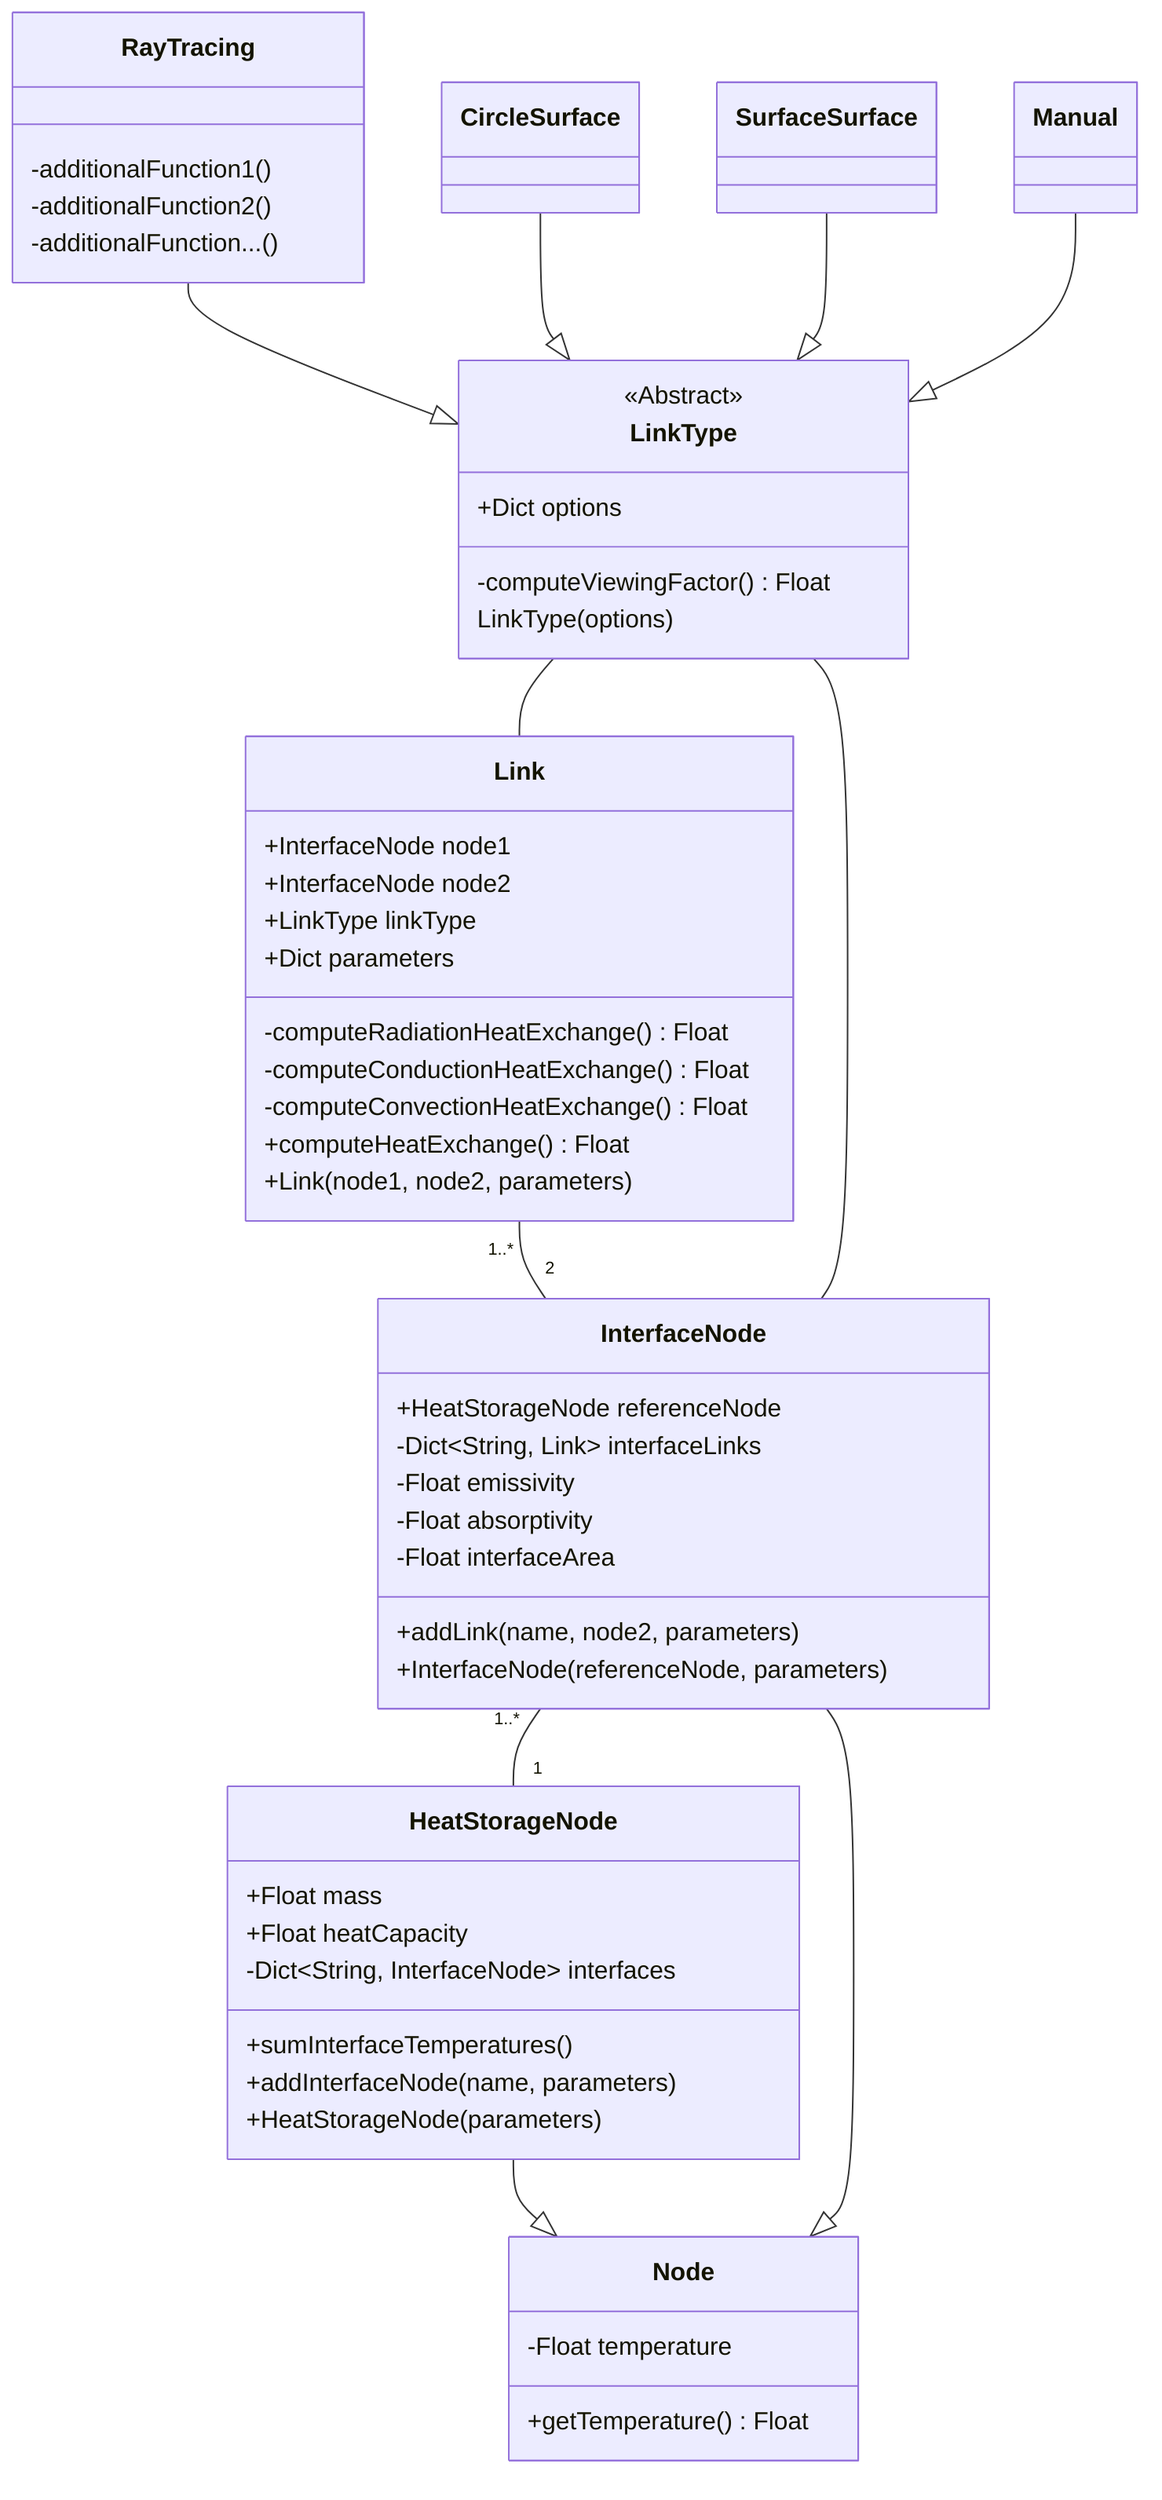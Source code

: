 classDiagram


class Node {
    -Float temperature
    +getTemperature() Float
}

class HeatStorageNode {
    +Float mass
    +Float heatCapacity
    -Dict~String, InterfaceNode~ interfaces
    +sumInterfaceTemperatures()
    +addInterfaceNode(name, parameters)
    +HeatStorageNode(parameters)
}

class InterfaceNode {
    +HeatStorageNode referenceNode
    -Dict~String, Link~ interfaceLinks
    -Float emissivity
    -Float absorptivity
    -Float interfaceArea
    +addLink(name, node2, parameters)
    +InterfaceNode(referenceNode, parameters)
}

class Link {
    +InterfaceNode node1
    +InterfaceNode node2
    +LinkType linkType
    +Dict parameters
    -computeRadiationHeatExchange() Float
    -computeConductionHeatExchange() Float
    -computeConvectionHeatExchange() Float
    +computeHeatExchange() Float
    +Link(node1, node2, parameters)
}


class LinkType {
    <<Abstract>>
    +Dict options
    -computeViewingFactor() Float
    LinkType(options)
}

class RayTracing {
    -additionalFunction1()
    -additionalFunction2()
    -additionalFunction...()
}


HeatStorageNode --|> Node
InterfaceNode --|> Node

RayTracing --|> LinkType
CircleSurface --|> LinkType
SurfaceSurface --|> LinkType
Manual --|> LinkType

Link "1..*" -- "2" InterfaceNode

InterfaceNode "1..*" -- "1" HeatStorageNode

LinkType -- Link
LinkType -- InterfaceNode